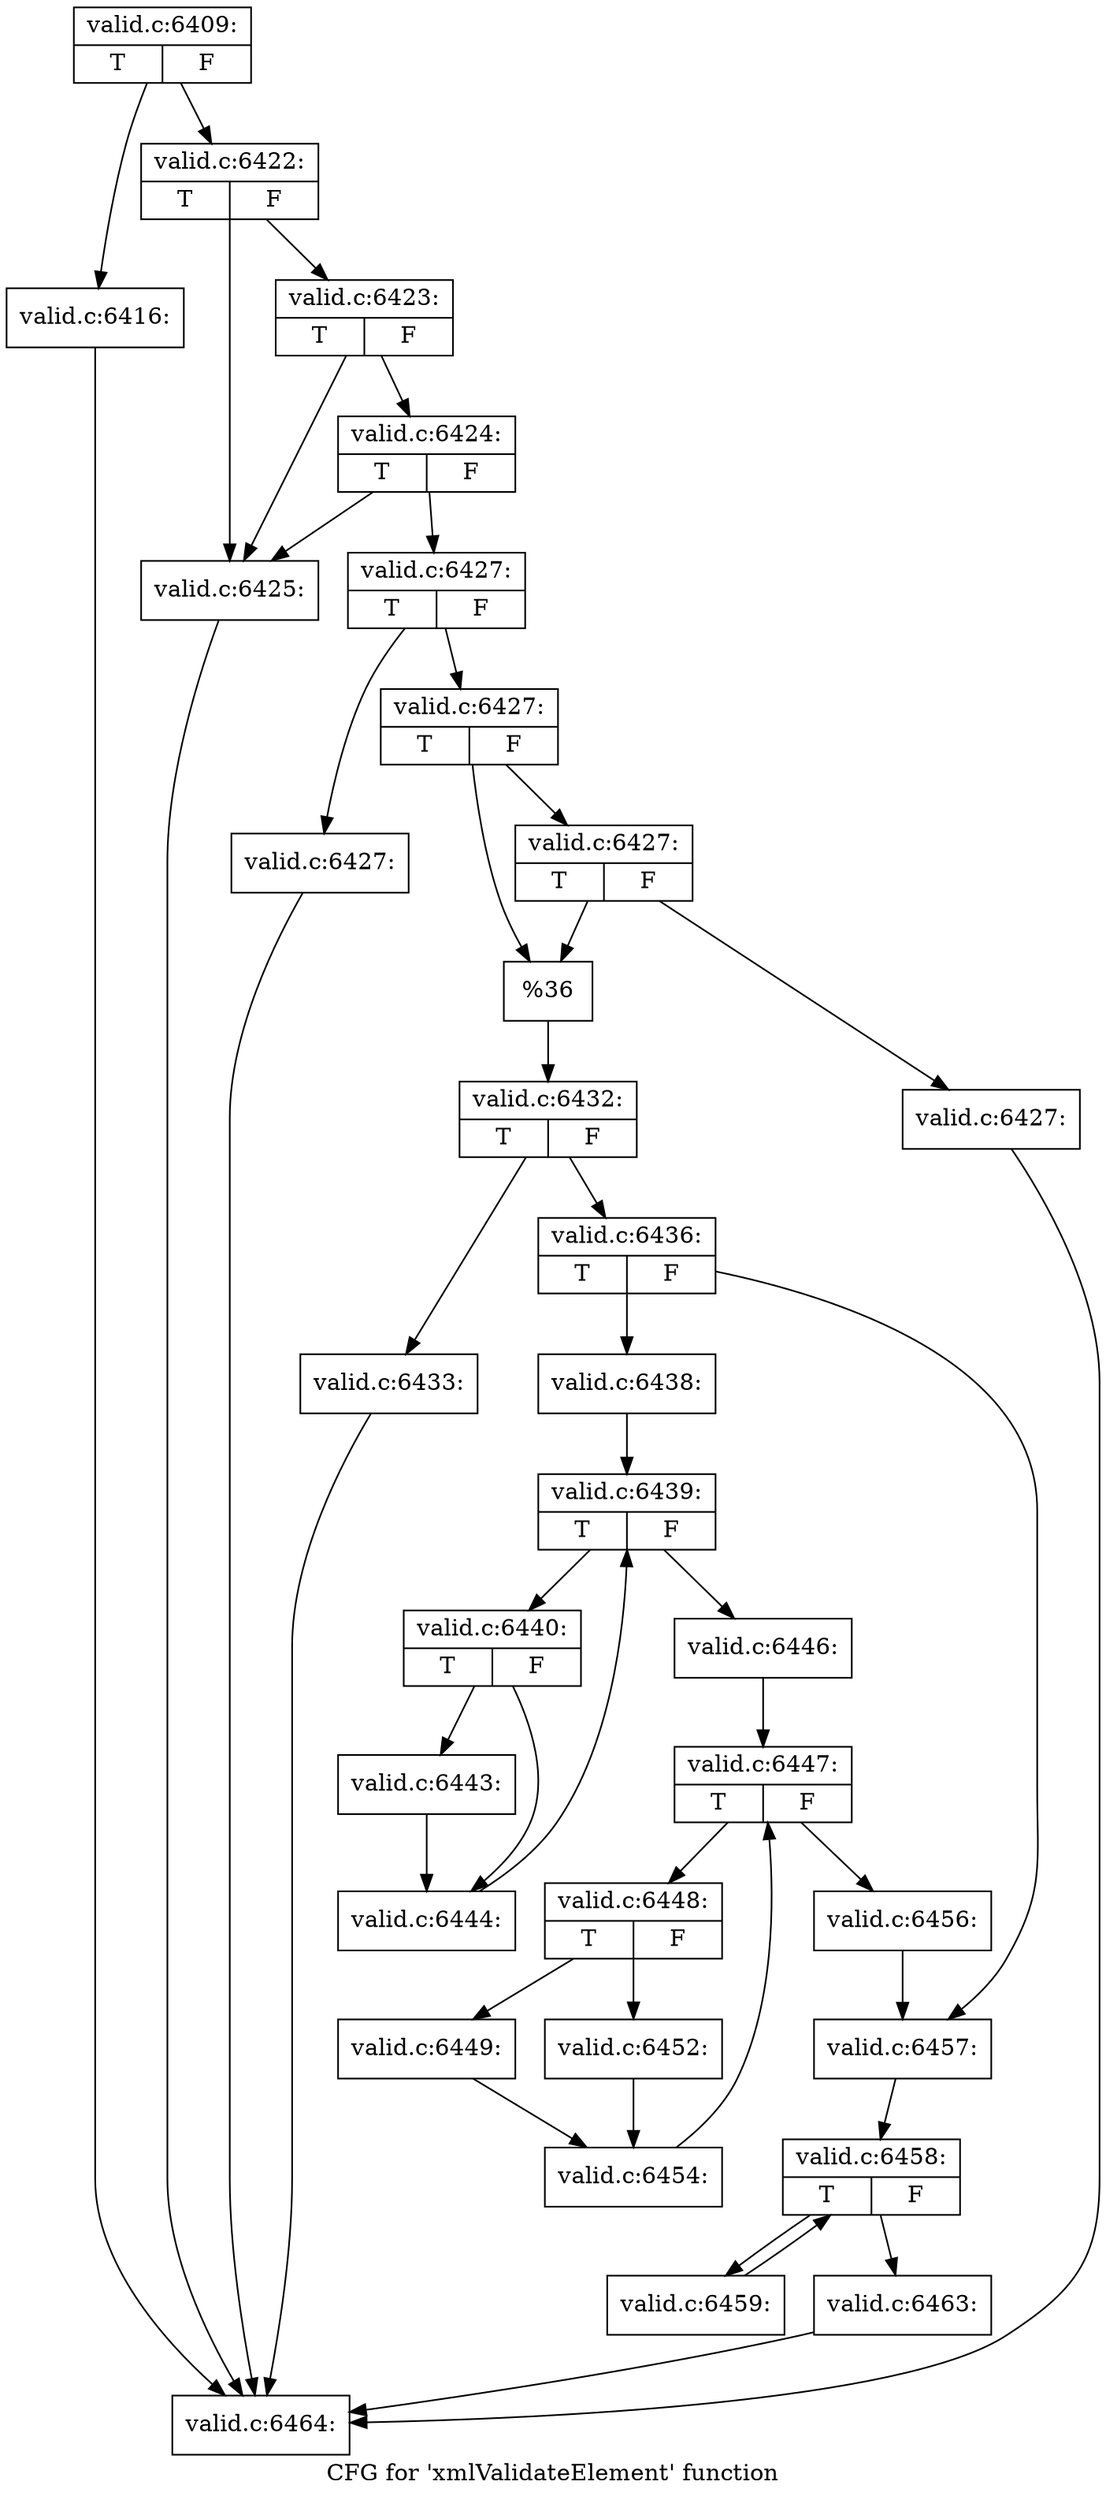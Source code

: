digraph "CFG for 'xmlValidateElement' function" {
	label="CFG for 'xmlValidateElement' function";

	Node0x55fa50ef9770 [shape=record,label="{valid.c:6409:|{<s0>T|<s1>F}}"];
	Node0x55fa50ef9770 -> Node0x55fa50f07340;
	Node0x55fa50ef9770 -> Node0x55fa50f07390;
	Node0x55fa50f07340 [shape=record,label="{valid.c:6416:}"];
	Node0x55fa50f07340 -> Node0x55fa50eff930;
	Node0x55fa50f07390 [shape=record,label="{valid.c:6422:|{<s0>T|<s1>F}}"];
	Node0x55fa50f07390 -> Node0x55fa50f07820;
	Node0x55fa50f07390 -> Node0x55fa50f07940;
	Node0x55fa50f07940 [shape=record,label="{valid.c:6423:|{<s0>T|<s1>F}}"];
	Node0x55fa50f07940 -> Node0x55fa50f07820;
	Node0x55fa50f07940 -> Node0x55fa50f078c0;
	Node0x55fa50f078c0 [shape=record,label="{valid.c:6424:|{<s0>T|<s1>F}}"];
	Node0x55fa50f078c0 -> Node0x55fa50f07820;
	Node0x55fa50f078c0 -> Node0x55fa50f07870;
	Node0x55fa50f07820 [shape=record,label="{valid.c:6425:}"];
	Node0x55fa50f07820 -> Node0x55fa50eff930;
	Node0x55fa50f07870 [shape=record,label="{valid.c:6427:|{<s0>T|<s1>F}}"];
	Node0x55fa50f07870 -> Node0x55fa50f083f0;
	Node0x55fa50f07870 -> Node0x55fa50f08490;
	Node0x55fa50f083f0 [shape=record,label="{valid.c:6427:}"];
	Node0x55fa50f083f0 -> Node0x55fa50eff930;
	Node0x55fa50f08490 [shape=record,label="{valid.c:6427:|{<s0>T|<s1>F}}"];
	Node0x55fa50f08490 -> Node0x55fa50f08840;
	Node0x55fa50f08490 -> Node0x55fa50f087f0;
	Node0x55fa50f08840 [shape=record,label="{valid.c:6427:|{<s0>T|<s1>F}}"];
	Node0x55fa50f08840 -> Node0x55fa50f087a0;
	Node0x55fa50f08840 -> Node0x55fa50f087f0;
	Node0x55fa50f087a0 [shape=record,label="{valid.c:6427:}"];
	Node0x55fa50f087a0 -> Node0x55fa50eff930;
	Node0x55fa50f087f0 [shape=record,label="{%36}"];
	Node0x55fa50f087f0 -> Node0x55fa50f08440;
	Node0x55fa50f08440 [shape=record,label="{valid.c:6432:|{<s0>T|<s1>F}}"];
	Node0x55fa50f08440 -> Node0x55fa50f08ee0;
	Node0x55fa50f08440 -> Node0x55fa50f08f30;
	Node0x55fa50f08ee0 [shape=record,label="{valid.c:6433:}"];
	Node0x55fa50f08ee0 -> Node0x55fa50eff930;
	Node0x55fa50f08f30 [shape=record,label="{valid.c:6436:|{<s0>T|<s1>F}}"];
	Node0x55fa50f08f30 -> Node0x55fa50f09a20;
	Node0x55fa50f08f30 -> Node0x55fa50f09a70;
	Node0x55fa50f09a20 [shape=record,label="{valid.c:6438:}"];
	Node0x55fa50f09a20 -> Node0x55fa50f0a130;
	Node0x55fa50f0a130 [shape=record,label="{valid.c:6439:|{<s0>T|<s1>F}}"];
	Node0x55fa50f0a130 -> Node0x55fa50f0a530;
	Node0x55fa50f0a130 -> Node0x55fa50f0a350;
	Node0x55fa50f0a530 [shape=record,label="{valid.c:6440:|{<s0>T|<s1>F}}"];
	Node0x55fa50f0a530 -> Node0x55fa50f0b000;
	Node0x55fa50f0a530 -> Node0x55fa50f0b050;
	Node0x55fa50f0b000 [shape=record,label="{valid.c:6443:}"];
	Node0x55fa50f0b000 -> Node0x55fa50f0b050;
	Node0x55fa50f0b050 [shape=record,label="{valid.c:6444:}"];
	Node0x55fa50f0b050 -> Node0x55fa50f0a130;
	Node0x55fa50f0a350 [shape=record,label="{valid.c:6446:}"];
	Node0x55fa50f0a350 -> Node0x55fa50f0bb50;
	Node0x55fa50f0bb50 [shape=record,label="{valid.c:6447:|{<s0>T|<s1>F}}"];
	Node0x55fa50f0bb50 -> Node0x55fa50f0bf10;
	Node0x55fa50f0bb50 -> Node0x55fa50f0bd30;
	Node0x55fa50f0bf10 [shape=record,label="{valid.c:6448:|{<s0>T|<s1>F}}"];
	Node0x55fa50f0bf10 -> Node0x55fa50f0c0c0;
	Node0x55fa50f0bf10 -> Node0x55fa50f0c160;
	Node0x55fa50f0c0c0 [shape=record,label="{valid.c:6449:}"];
	Node0x55fa50f0c0c0 -> Node0x55fa50f0c110;
	Node0x55fa50f0c160 [shape=record,label="{valid.c:6452:}"];
	Node0x55fa50f0c160 -> Node0x55fa50f0c110;
	Node0x55fa50f0c110 [shape=record,label="{valid.c:6454:}"];
	Node0x55fa50f0c110 -> Node0x55fa50f0bb50;
	Node0x55fa50f0bd30 [shape=record,label="{valid.c:6456:}"];
	Node0x55fa50f0bd30 -> Node0x55fa50f09a70;
	Node0x55fa50f09a70 [shape=record,label="{valid.c:6457:}"];
	Node0x55fa50f09a70 -> Node0x55fa50f0dc20;
	Node0x55fa50f0dc20 [shape=record,label="{valid.c:6458:|{<s0>T|<s1>F}}"];
	Node0x55fa50f0dc20 -> Node0x55fa50f0dfe0;
	Node0x55fa50f0dc20 -> Node0x55fa50f0de00;
	Node0x55fa50f0dfe0 [shape=record,label="{valid.c:6459:}"];
	Node0x55fa50f0dfe0 -> Node0x55fa50f0dc20;
	Node0x55fa50f0de00 [shape=record,label="{valid.c:6463:}"];
	Node0x55fa50f0de00 -> Node0x55fa50eff930;
	Node0x55fa50eff930 [shape=record,label="{valid.c:6464:}"];
}
